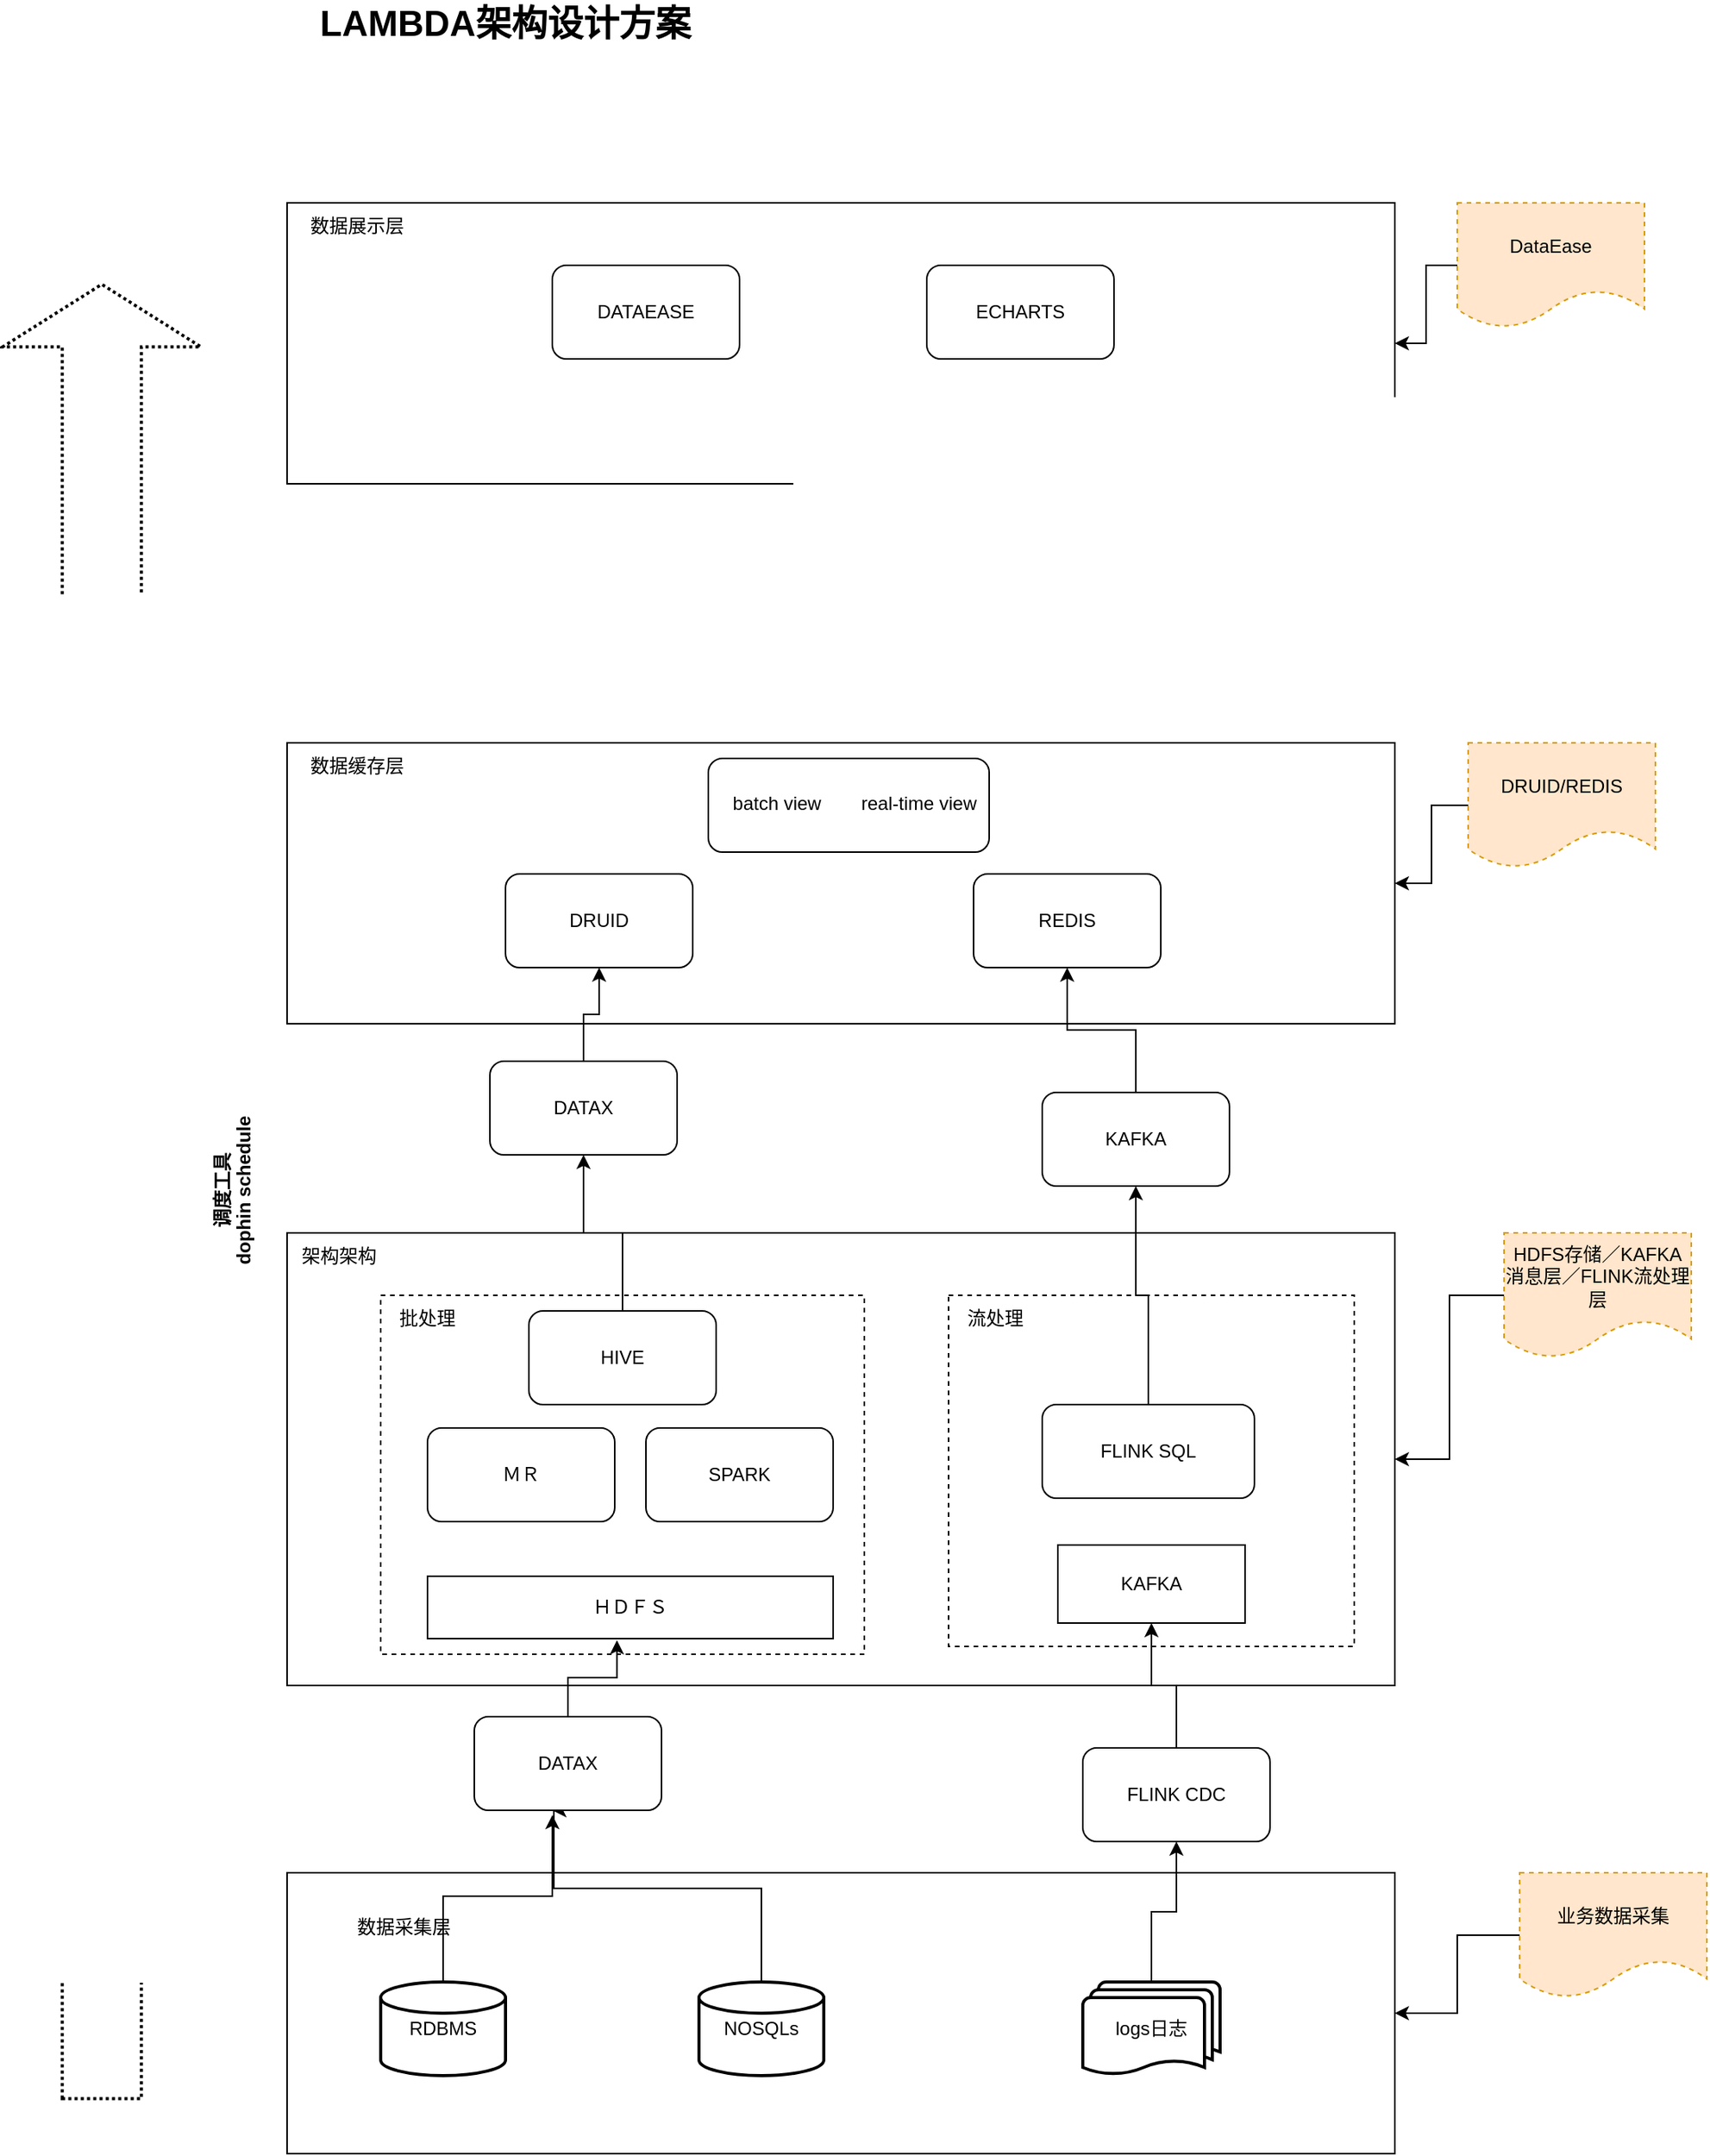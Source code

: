 <mxfile version="22.1.18" type="github">
  <diagram name="labmda架构" id="hacYPbp8Z5PB7qih_abq">
    <mxGraphModel dx="3528" dy="2696" grid="1" gridSize="10" guides="1" tooltips="1" connect="1" arrows="1" fold="1" page="1" pageScale="1" pageWidth="827" pageHeight="1169" math="0" shadow="0">
      <root>
        <mxCell id="0" />
        <mxCell id="1" parent="0" />
        <mxCell id="uAm6pVi8uM0xlMwpX-Ed-3" value="" style="rounded=0;whiteSpace=wrap;html=1;" vertex="1" parent="1">
          <mxGeometry x="70" y="140" width="710" height="180" as="geometry" />
        </mxCell>
        <mxCell id="uAm6pVi8uM0xlMwpX-Ed-4" value="数据采集层" style="text;html=1;strokeColor=none;fillColor=none;align=center;verticalAlign=middle;whiteSpace=wrap;rounded=0;" vertex="1" parent="1">
          <mxGeometry x="100" y="160" width="90" height="30" as="geometry" />
        </mxCell>
        <mxCell id="uAm6pVi8uM0xlMwpX-Ed-5" value="" style="rounded=0;whiteSpace=wrap;html=1;" vertex="1" parent="1">
          <mxGeometry x="70" y="-270" width="710" height="290" as="geometry" />
        </mxCell>
        <mxCell id="uAm6pVi8uM0xlMwpX-Ed-6" value="架构架构&amp;nbsp;&lt;br&gt;" style="text;html=1;strokeColor=none;fillColor=none;align=center;verticalAlign=middle;whiteSpace=wrap;rounded=0;" vertex="1" parent="1">
          <mxGeometry x="40" y="-270" width="130" height="30" as="geometry" />
        </mxCell>
        <mxCell id="uAm6pVi8uM0xlMwpX-Ed-7" value="" style="rounded=0;whiteSpace=wrap;html=1;" vertex="1" parent="1">
          <mxGeometry x="70" y="-584" width="710" height="180" as="geometry" />
        </mxCell>
        <mxCell id="uAm6pVi8uM0xlMwpX-Ed-8" value="数据缓存层" style="text;html=1;strokeColor=none;fillColor=none;align=center;verticalAlign=middle;whiteSpace=wrap;rounded=0;" vertex="1" parent="1">
          <mxGeometry x="70" y="-584" width="90" height="30" as="geometry" />
        </mxCell>
        <mxCell id="uAm6pVi8uM0xlMwpX-Ed-9" value="" style="rounded=0;whiteSpace=wrap;html=1;" vertex="1" parent="1">
          <mxGeometry x="70" y="-930" width="710" height="180" as="geometry" />
        </mxCell>
        <mxCell id="uAm6pVi8uM0xlMwpX-Ed-10" value="数据展示层" style="text;html=1;strokeColor=none;fillColor=none;align=center;verticalAlign=middle;whiteSpace=wrap;rounded=0;" vertex="1" parent="1">
          <mxGeometry x="70" y="-930" width="90" height="30" as="geometry" />
        </mxCell>
        <mxCell id="uAm6pVi8uM0xlMwpX-Ed-11" value="RDBMS" style="strokeWidth=2;html=1;shape=mxgraph.flowchart.database;whiteSpace=wrap;" vertex="1" parent="1">
          <mxGeometry x="130" y="210" width="80" height="60" as="geometry" />
        </mxCell>
        <mxCell id="uAm6pVi8uM0xlMwpX-Ed-27" style="edgeStyle=orthogonalEdgeStyle;rounded=0;orthogonalLoop=1;jettySize=auto;html=1;" edge="1" parent="1" source="uAm6pVi8uM0xlMwpX-Ed-12">
          <mxGeometry relative="1" as="geometry">
            <mxPoint x="240" y="100" as="targetPoint" />
            <Array as="points">
              <mxPoint x="374" y="150" />
              <mxPoint x="241" y="150" />
            </Array>
          </mxGeometry>
        </mxCell>
        <mxCell id="uAm6pVi8uM0xlMwpX-Ed-12" value="NOSQLs" style="strokeWidth=2;html=1;shape=mxgraph.flowchart.database;whiteSpace=wrap;" vertex="1" parent="1">
          <mxGeometry x="334" y="210" width="80" height="60" as="geometry" />
        </mxCell>
        <mxCell id="uAm6pVi8uM0xlMwpX-Ed-38" style="edgeStyle=orthogonalEdgeStyle;rounded=0;orthogonalLoop=1;jettySize=auto;html=1;entryX=0.5;entryY=1;entryDx=0;entryDy=0;" edge="1" parent="1" source="uAm6pVi8uM0xlMwpX-Ed-14" target="uAm6pVi8uM0xlMwpX-Ed-37">
          <mxGeometry relative="1" as="geometry" />
        </mxCell>
        <mxCell id="uAm6pVi8uM0xlMwpX-Ed-14" value="logs日志" style="strokeWidth=2;html=1;shape=mxgraph.flowchart.multi-document;whiteSpace=wrap;" vertex="1" parent="1">
          <mxGeometry x="580" y="210" width="88" height="60" as="geometry" />
        </mxCell>
        <mxCell id="uAm6pVi8uM0xlMwpX-Ed-16" value="" style="edgeStyle=orthogonalEdgeStyle;rounded=0;orthogonalLoop=1;jettySize=auto;html=1;" edge="1" parent="1" source="uAm6pVi8uM0xlMwpX-Ed-15" target="uAm6pVi8uM0xlMwpX-Ed-3">
          <mxGeometry relative="1" as="geometry" />
        </mxCell>
        <mxCell id="uAm6pVi8uM0xlMwpX-Ed-15" value="业务数据采集" style="shape=document;whiteSpace=wrap;html=1;boundedLbl=1;fillColor=#ffe6cc;strokeColor=#d79b00;dashed=1;" vertex="1" parent="1">
          <mxGeometry x="860" y="140" width="120" height="80" as="geometry" />
        </mxCell>
        <mxCell id="uAm6pVi8uM0xlMwpX-Ed-18" value="" style="edgeStyle=orthogonalEdgeStyle;rounded=0;orthogonalLoop=1;jettySize=auto;html=1;" edge="1" parent="1" source="uAm6pVi8uM0xlMwpX-Ed-17" target="uAm6pVi8uM0xlMwpX-Ed-5">
          <mxGeometry relative="1" as="geometry" />
        </mxCell>
        <mxCell id="uAm6pVi8uM0xlMwpX-Ed-17" value="HDFS存储／KAFKA消息层／FLINK流处理层" style="shape=document;whiteSpace=wrap;html=1;boundedLbl=1;fillColor=#ffe6cc;strokeColor=#d79b00;dashed=1;" vertex="1" parent="1">
          <mxGeometry x="850" y="-270" width="120" height="80" as="geometry" />
        </mxCell>
        <mxCell id="uAm6pVi8uM0xlMwpX-Ed-20" value="" style="edgeStyle=orthogonalEdgeStyle;rounded=0;orthogonalLoop=1;jettySize=auto;html=1;" edge="1" parent="1" source="uAm6pVi8uM0xlMwpX-Ed-19" target="uAm6pVi8uM0xlMwpX-Ed-7">
          <mxGeometry relative="1" as="geometry" />
        </mxCell>
        <mxCell id="uAm6pVi8uM0xlMwpX-Ed-19" value="DRUID/REDIS" style="shape=document;whiteSpace=wrap;html=1;boundedLbl=1;fillColor=#ffe6cc;strokeColor=#d79b00;dashed=1;" vertex="1" parent="1">
          <mxGeometry x="827" y="-584" width="120" height="80" as="geometry" />
        </mxCell>
        <mxCell id="uAm6pVi8uM0xlMwpX-Ed-22" value="" style="edgeStyle=orthogonalEdgeStyle;rounded=0;orthogonalLoop=1;jettySize=auto;html=1;" edge="1" parent="1" source="uAm6pVi8uM0xlMwpX-Ed-21" target="uAm6pVi8uM0xlMwpX-Ed-9">
          <mxGeometry relative="1" as="geometry" />
        </mxCell>
        <mxCell id="uAm6pVi8uM0xlMwpX-Ed-21" value="DataEase" style="shape=document;whiteSpace=wrap;html=1;boundedLbl=1;fillColor=#ffe6cc;strokeColor=#d79b00;dashed=1;" vertex="1" parent="1">
          <mxGeometry x="820" y="-930" width="120" height="80" as="geometry" />
        </mxCell>
        <mxCell id="uAm6pVi8uM0xlMwpX-Ed-24" value="DATAX" style="rounded=1;whiteSpace=wrap;html=1;" vertex="1" parent="1">
          <mxGeometry x="190" y="40" width="120" height="60" as="geometry" />
        </mxCell>
        <mxCell id="uAm6pVi8uM0xlMwpX-Ed-26" style="edgeStyle=orthogonalEdgeStyle;rounded=0;orthogonalLoop=1;jettySize=auto;html=1;entryX=0.417;entryY=1.05;entryDx=0;entryDy=0;entryPerimeter=0;" edge="1" parent="1" source="uAm6pVi8uM0xlMwpX-Ed-11" target="uAm6pVi8uM0xlMwpX-Ed-24">
          <mxGeometry relative="1" as="geometry" />
        </mxCell>
        <mxCell id="uAm6pVi8uM0xlMwpX-Ed-29" value="" style="rounded=0;whiteSpace=wrap;html=1;dashed=1;" vertex="1" parent="1">
          <mxGeometry x="130" y="-230" width="310" height="230" as="geometry" />
        </mxCell>
        <mxCell id="uAm6pVi8uM0xlMwpX-Ed-30" value="批处理" style="text;html=1;strokeColor=none;fillColor=none;align=center;verticalAlign=middle;whiteSpace=wrap;rounded=0;" vertex="1" parent="1">
          <mxGeometry x="130" y="-230" width="60" height="30" as="geometry" />
        </mxCell>
        <mxCell id="uAm6pVi8uM0xlMwpX-Ed-31" value="" style="rounded=0;whiteSpace=wrap;html=1;dashed=1;" vertex="1" parent="1">
          <mxGeometry x="494" y="-230" width="260" height="225" as="geometry" />
        </mxCell>
        <mxCell id="uAm6pVi8uM0xlMwpX-Ed-32" value="流处理" style="text;html=1;strokeColor=none;fillColor=none;align=center;verticalAlign=middle;whiteSpace=wrap;rounded=0;" vertex="1" parent="1">
          <mxGeometry x="494" y="-230" width="60" height="30" as="geometry" />
        </mxCell>
        <mxCell id="uAm6pVi8uM0xlMwpX-Ed-33" value="ＨＤＦＳ" style="rounded=0;whiteSpace=wrap;html=1;" vertex="1" parent="1">
          <mxGeometry x="160" y="-50" width="260" height="40" as="geometry" />
        </mxCell>
        <mxCell id="uAm6pVi8uM0xlMwpX-Ed-34" value="ＭＲ" style="rounded=1;whiteSpace=wrap;html=1;" vertex="1" parent="1">
          <mxGeometry x="160" y="-145" width="120" height="60" as="geometry" />
        </mxCell>
        <mxCell id="uAm6pVi8uM0xlMwpX-Ed-35" value="SPARK" style="rounded=1;whiteSpace=wrap;html=1;" vertex="1" parent="1">
          <mxGeometry x="300" y="-145" width="120" height="60" as="geometry" />
        </mxCell>
        <mxCell id="uAm6pVi8uM0xlMwpX-Ed-36" style="edgeStyle=orthogonalEdgeStyle;rounded=0;orthogonalLoop=1;jettySize=auto;html=1;entryX=0.467;entryY=1.025;entryDx=0;entryDy=0;entryPerimeter=0;" edge="1" parent="1" source="uAm6pVi8uM0xlMwpX-Ed-24" target="uAm6pVi8uM0xlMwpX-Ed-33">
          <mxGeometry relative="1" as="geometry" />
        </mxCell>
        <mxCell id="uAm6pVi8uM0xlMwpX-Ed-40" style="edgeStyle=orthogonalEdgeStyle;rounded=0;orthogonalLoop=1;jettySize=auto;html=1;" edge="1" parent="1" source="uAm6pVi8uM0xlMwpX-Ed-37" target="uAm6pVi8uM0xlMwpX-Ed-39">
          <mxGeometry relative="1" as="geometry" />
        </mxCell>
        <mxCell id="uAm6pVi8uM0xlMwpX-Ed-37" value="FLINK CDC" style="rounded=1;whiteSpace=wrap;html=1;" vertex="1" parent="1">
          <mxGeometry x="580" y="60" width="120" height="60" as="geometry" />
        </mxCell>
        <mxCell id="uAm6pVi8uM0xlMwpX-Ed-39" value="KAFKA" style="rounded=0;whiteSpace=wrap;html=1;" vertex="1" parent="1">
          <mxGeometry x="564" y="-70" width="120" height="50" as="geometry" />
        </mxCell>
        <mxCell id="uAm6pVi8uM0xlMwpX-Ed-52" style="edgeStyle=orthogonalEdgeStyle;rounded=0;orthogonalLoop=1;jettySize=auto;html=1;entryX=0.5;entryY=1;entryDx=0;entryDy=0;" edge="1" parent="1" source="uAm6pVi8uM0xlMwpX-Ed-42" target="uAm6pVi8uM0xlMwpX-Ed-51">
          <mxGeometry relative="1" as="geometry" />
        </mxCell>
        <mxCell id="uAm6pVi8uM0xlMwpX-Ed-42" value="FLINK SQL" style="rounded=1;whiteSpace=wrap;html=1;" vertex="1" parent="1">
          <mxGeometry x="554" y="-160" width="136" height="60" as="geometry" />
        </mxCell>
        <mxCell id="uAm6pVi8uM0xlMwpX-Ed-43" value="LAMBDA架构设计方案" style="text;html=1;strokeColor=none;fillColor=none;align=center;verticalAlign=middle;whiteSpace=wrap;rounded=0;fontSize=23;fontStyle=1" vertex="1" parent="1">
          <mxGeometry x="70" y="-1060" width="280" height="30" as="geometry" />
        </mxCell>
        <mxCell id="uAm6pVi8uM0xlMwpX-Ed-45" value="&lt;b&gt;调度工具&lt;br&gt;dophin schedule&lt;/b&gt;" style="verticalLabelPosition=bottom;verticalAlign=top;html=1;strokeWidth=2;shape=mxgraph.arrows2.arrow;dy=0.6;dx=40;notch=0;rotation=-90;dashed=1;dashPattern=1 1;" vertex="1" parent="1">
          <mxGeometry x="-630" y="-360" width="1162.5" height="126.88" as="geometry" />
        </mxCell>
        <mxCell id="uAm6pVi8uM0xlMwpX-Ed-55" style="edgeStyle=orthogonalEdgeStyle;rounded=0;orthogonalLoop=1;jettySize=auto;html=1;entryX=0.5;entryY=1;entryDx=0;entryDy=0;" edge="1" parent="1" source="uAm6pVi8uM0xlMwpX-Ed-46" target="uAm6pVi8uM0xlMwpX-Ed-54">
          <mxGeometry relative="1" as="geometry" />
        </mxCell>
        <mxCell id="uAm6pVi8uM0xlMwpX-Ed-46" value="HIVE" style="rounded=1;whiteSpace=wrap;html=1;" vertex="1" parent="1">
          <mxGeometry x="225" y="-220" width="120" height="60" as="geometry" />
        </mxCell>
        <mxCell id="uAm6pVi8uM0xlMwpX-Ed-47" value="DRUID" style="rounded=1;whiteSpace=wrap;html=1;" vertex="1" parent="1">
          <mxGeometry x="210" y="-500" width="120" height="60" as="geometry" />
        </mxCell>
        <mxCell id="uAm6pVi8uM0xlMwpX-Ed-48" value="REDIS" style="rounded=1;whiteSpace=wrap;html=1;" vertex="1" parent="1">
          <mxGeometry x="510" y="-500" width="120" height="60" as="geometry" />
        </mxCell>
        <mxCell id="uAm6pVi8uM0xlMwpX-Ed-53" style="edgeStyle=orthogonalEdgeStyle;rounded=0;orthogonalLoop=1;jettySize=auto;html=1;entryX=0.5;entryY=1;entryDx=0;entryDy=0;" edge="1" parent="1" source="uAm6pVi8uM0xlMwpX-Ed-51" target="uAm6pVi8uM0xlMwpX-Ed-48">
          <mxGeometry relative="1" as="geometry" />
        </mxCell>
        <mxCell id="uAm6pVi8uM0xlMwpX-Ed-51" value="KAFKA" style="rounded=1;whiteSpace=wrap;html=1;" vertex="1" parent="1">
          <mxGeometry x="554" y="-360" width="120" height="60" as="geometry" />
        </mxCell>
        <mxCell id="uAm6pVi8uM0xlMwpX-Ed-56" style="edgeStyle=orthogonalEdgeStyle;rounded=0;orthogonalLoop=1;jettySize=auto;html=1;" edge="1" parent="1" source="uAm6pVi8uM0xlMwpX-Ed-54" target="uAm6pVi8uM0xlMwpX-Ed-47">
          <mxGeometry relative="1" as="geometry" />
        </mxCell>
        <mxCell id="uAm6pVi8uM0xlMwpX-Ed-54" value="DATAX" style="rounded=1;whiteSpace=wrap;html=1;" vertex="1" parent="1">
          <mxGeometry x="200" y="-380" width="120" height="60" as="geometry" />
        </mxCell>
        <mxCell id="uAm6pVi8uM0xlMwpX-Ed-57" value="DATAEASE" style="rounded=1;whiteSpace=wrap;html=1;" vertex="1" parent="1">
          <mxGeometry x="240" y="-890" width="120" height="60" as="geometry" />
        </mxCell>
        <mxCell id="uAm6pVi8uM0xlMwpX-Ed-58" value="ECHARTS" style="rounded=1;whiteSpace=wrap;html=1;" vertex="1" parent="1">
          <mxGeometry x="480" y="-890" width="120" height="60" as="geometry" />
        </mxCell>
        <mxCell id="uAm6pVi8uM0xlMwpX-Ed-60" value="" style="rounded=1;whiteSpace=wrap;html=1;" vertex="1" parent="1">
          <mxGeometry x="340" y="-574" width="180" height="60" as="geometry" />
        </mxCell>
        <mxCell id="uAm6pVi8uM0xlMwpX-Ed-61" value="batch view" style="text;html=1;strokeColor=none;fillColor=none;align=center;verticalAlign=middle;whiteSpace=wrap;rounded=0;" vertex="1" parent="1">
          <mxGeometry x="354" y="-560" width="60" height="30" as="geometry" />
        </mxCell>
        <mxCell id="uAm6pVi8uM0xlMwpX-Ed-62" value="real-time view" style="text;html=1;strokeColor=none;fillColor=none;align=center;verticalAlign=middle;whiteSpace=wrap;rounded=0;" vertex="1" parent="1">
          <mxGeometry x="430" y="-560" width="90" height="30" as="geometry" />
        </mxCell>
      </root>
    </mxGraphModel>
  </diagram>
</mxfile>
